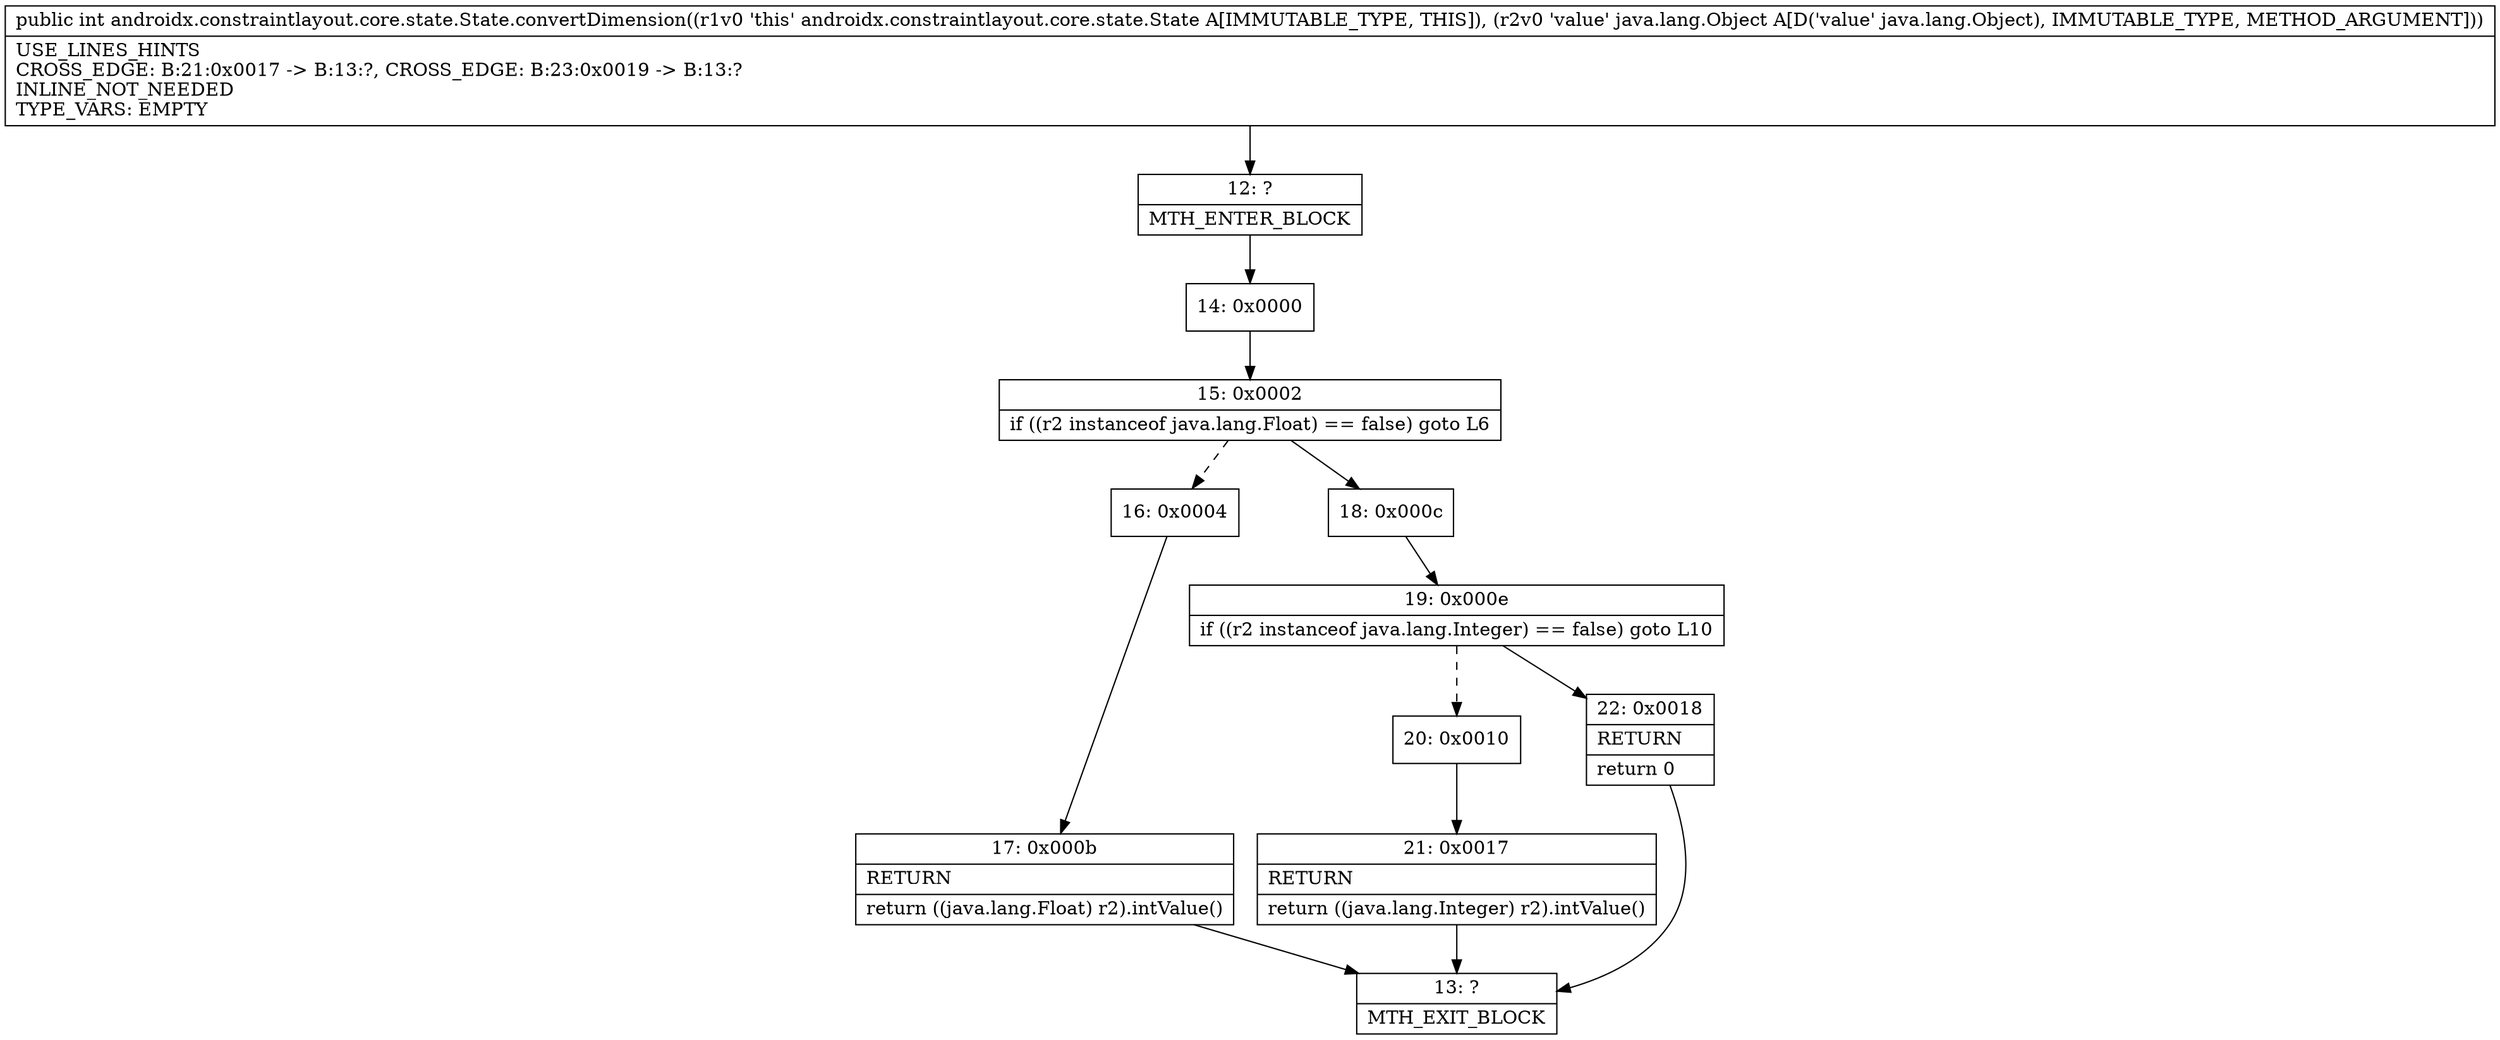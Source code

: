 digraph "CFG forandroidx.constraintlayout.core.state.State.convertDimension(Ljava\/lang\/Object;)I" {
Node_12 [shape=record,label="{12\:\ ?|MTH_ENTER_BLOCK\l}"];
Node_14 [shape=record,label="{14\:\ 0x0000}"];
Node_15 [shape=record,label="{15\:\ 0x0002|if ((r2 instanceof java.lang.Float) == false) goto L6\l}"];
Node_16 [shape=record,label="{16\:\ 0x0004}"];
Node_17 [shape=record,label="{17\:\ 0x000b|RETURN\l|return ((java.lang.Float) r2).intValue()\l}"];
Node_13 [shape=record,label="{13\:\ ?|MTH_EXIT_BLOCK\l}"];
Node_18 [shape=record,label="{18\:\ 0x000c}"];
Node_19 [shape=record,label="{19\:\ 0x000e|if ((r2 instanceof java.lang.Integer) == false) goto L10\l}"];
Node_20 [shape=record,label="{20\:\ 0x0010}"];
Node_21 [shape=record,label="{21\:\ 0x0017|RETURN\l|return ((java.lang.Integer) r2).intValue()\l}"];
Node_22 [shape=record,label="{22\:\ 0x0018|RETURN\l|return 0\l}"];
MethodNode[shape=record,label="{public int androidx.constraintlayout.core.state.State.convertDimension((r1v0 'this' androidx.constraintlayout.core.state.State A[IMMUTABLE_TYPE, THIS]), (r2v0 'value' java.lang.Object A[D('value' java.lang.Object), IMMUTABLE_TYPE, METHOD_ARGUMENT]))  | USE_LINES_HINTS\lCROSS_EDGE: B:21:0x0017 \-\> B:13:?, CROSS_EDGE: B:23:0x0019 \-\> B:13:?\lINLINE_NOT_NEEDED\lTYPE_VARS: EMPTY\l}"];
MethodNode -> Node_12;Node_12 -> Node_14;
Node_14 -> Node_15;
Node_15 -> Node_16[style=dashed];
Node_15 -> Node_18;
Node_16 -> Node_17;
Node_17 -> Node_13;
Node_18 -> Node_19;
Node_19 -> Node_20[style=dashed];
Node_19 -> Node_22;
Node_20 -> Node_21;
Node_21 -> Node_13;
Node_22 -> Node_13;
}

